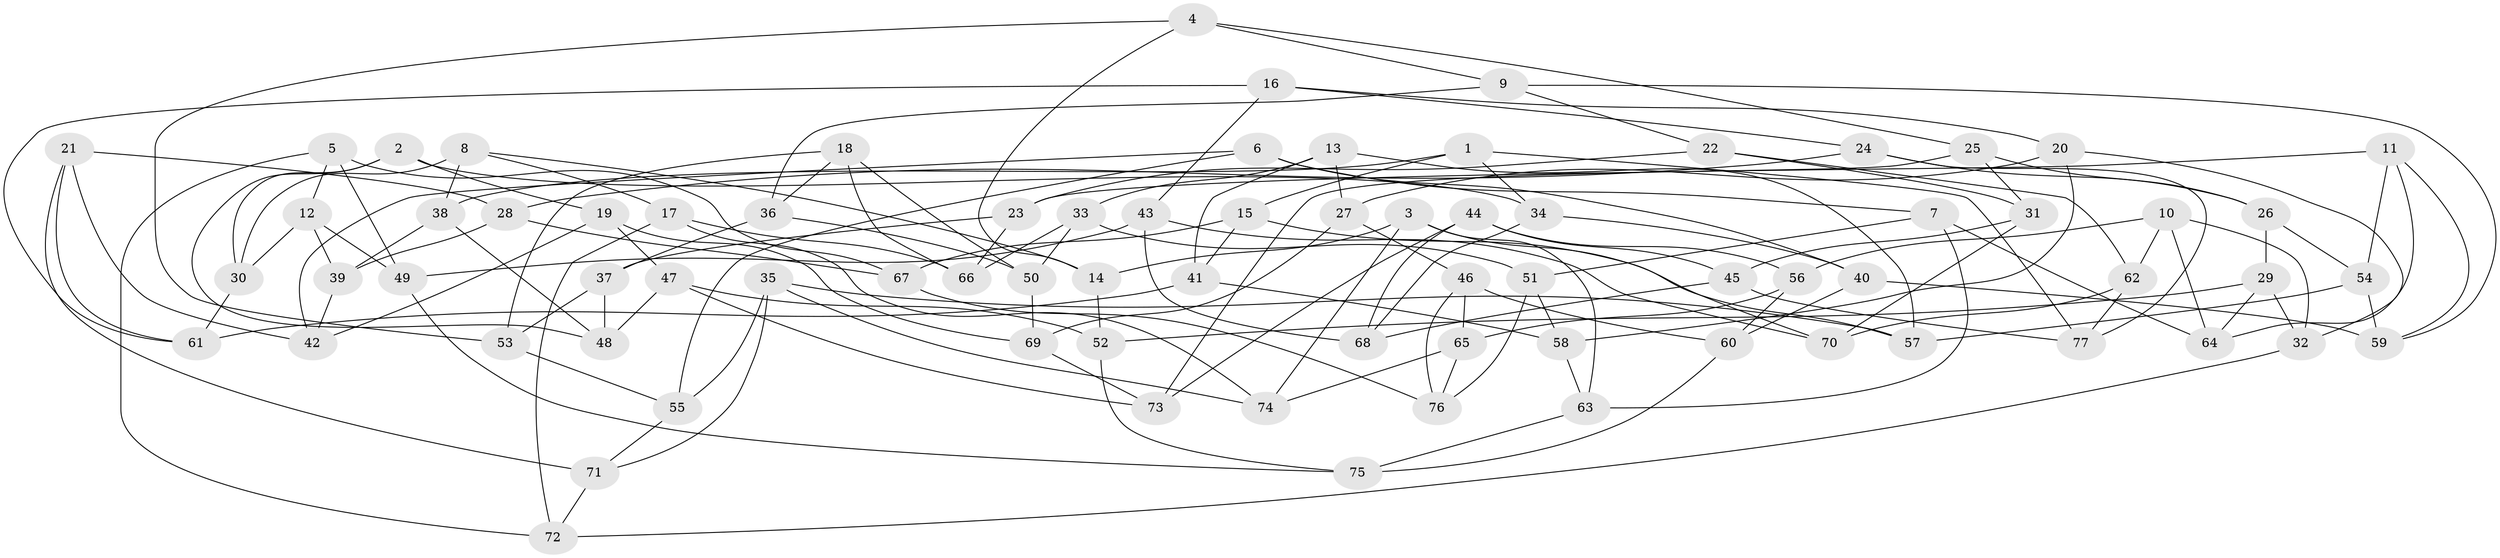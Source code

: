 // Generated by graph-tools (version 1.1) at 2025/50/03/09/25 03:50:52]
// undirected, 77 vertices, 154 edges
graph export_dot {
graph [start="1"]
  node [color=gray90,style=filled];
  1;
  2;
  3;
  4;
  5;
  6;
  7;
  8;
  9;
  10;
  11;
  12;
  13;
  14;
  15;
  16;
  17;
  18;
  19;
  20;
  21;
  22;
  23;
  24;
  25;
  26;
  27;
  28;
  29;
  30;
  31;
  32;
  33;
  34;
  35;
  36;
  37;
  38;
  39;
  40;
  41;
  42;
  43;
  44;
  45;
  46;
  47;
  48;
  49;
  50;
  51;
  52;
  53;
  54;
  55;
  56;
  57;
  58;
  59;
  60;
  61;
  62;
  63;
  64;
  65;
  66;
  67;
  68;
  69;
  70;
  71;
  72;
  73;
  74;
  75;
  76;
  77;
  1 -- 15;
  1 -- 34;
  1 -- 38;
  1 -- 77;
  2 -- 19;
  2 -- 30;
  2 -- 34;
  2 -- 48;
  3 -- 74;
  3 -- 70;
  3 -- 14;
  3 -- 63;
  4 -- 53;
  4 -- 14;
  4 -- 9;
  4 -- 25;
  5 -- 49;
  5 -- 72;
  5 -- 12;
  5 -- 67;
  6 -- 42;
  6 -- 55;
  6 -- 7;
  6 -- 40;
  7 -- 51;
  7 -- 64;
  7 -- 63;
  8 -- 30;
  8 -- 38;
  8 -- 14;
  8 -- 17;
  9 -- 36;
  9 -- 59;
  9 -- 22;
  10 -- 64;
  10 -- 32;
  10 -- 62;
  10 -- 56;
  11 -- 64;
  11 -- 23;
  11 -- 59;
  11 -- 54;
  12 -- 39;
  12 -- 30;
  12 -- 49;
  13 -- 57;
  13 -- 33;
  13 -- 41;
  13 -- 27;
  14 -- 52;
  15 -- 57;
  15 -- 67;
  15 -- 41;
  16 -- 24;
  16 -- 43;
  16 -- 20;
  16 -- 61;
  17 -- 72;
  17 -- 74;
  17 -- 66;
  18 -- 66;
  18 -- 36;
  18 -- 50;
  18 -- 53;
  19 -- 47;
  19 -- 42;
  19 -- 69;
  20 -- 27;
  20 -- 32;
  20 -- 58;
  21 -- 61;
  21 -- 71;
  21 -- 28;
  21 -- 42;
  22 -- 31;
  22 -- 23;
  22 -- 62;
  23 -- 37;
  23 -- 66;
  24 -- 77;
  24 -- 26;
  24 -- 28;
  25 -- 26;
  25 -- 73;
  25 -- 31;
  26 -- 54;
  26 -- 29;
  27 -- 69;
  27 -- 46;
  28 -- 39;
  28 -- 67;
  29 -- 64;
  29 -- 52;
  29 -- 32;
  30 -- 61;
  31 -- 45;
  31 -- 70;
  32 -- 72;
  33 -- 50;
  33 -- 66;
  33 -- 51;
  34 -- 40;
  34 -- 68;
  35 -- 74;
  35 -- 57;
  35 -- 55;
  35 -- 71;
  36 -- 37;
  36 -- 50;
  37 -- 48;
  37 -- 53;
  38 -- 48;
  38 -- 39;
  39 -- 42;
  40 -- 59;
  40 -- 60;
  41 -- 58;
  41 -- 61;
  43 -- 70;
  43 -- 49;
  43 -- 68;
  44 -- 56;
  44 -- 68;
  44 -- 73;
  44 -- 45;
  45 -- 68;
  45 -- 77;
  46 -- 65;
  46 -- 60;
  46 -- 76;
  47 -- 52;
  47 -- 48;
  47 -- 73;
  49 -- 75;
  50 -- 69;
  51 -- 76;
  51 -- 58;
  52 -- 75;
  53 -- 55;
  54 -- 59;
  54 -- 57;
  55 -- 71;
  56 -- 65;
  56 -- 60;
  58 -- 63;
  60 -- 75;
  62 -- 70;
  62 -- 77;
  63 -- 75;
  65 -- 76;
  65 -- 74;
  67 -- 76;
  69 -- 73;
  71 -- 72;
}
